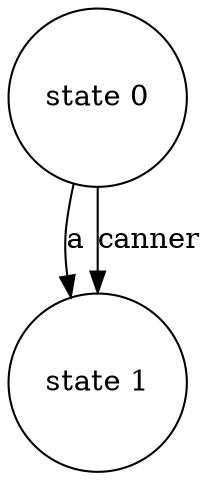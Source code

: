 digraph abc{ 
node [shape = circle, ordering=out];"state 0" -> "state 1" [ label="a" ]; 
"state 0" -> "state 1" [ label="canner" ]; 
}